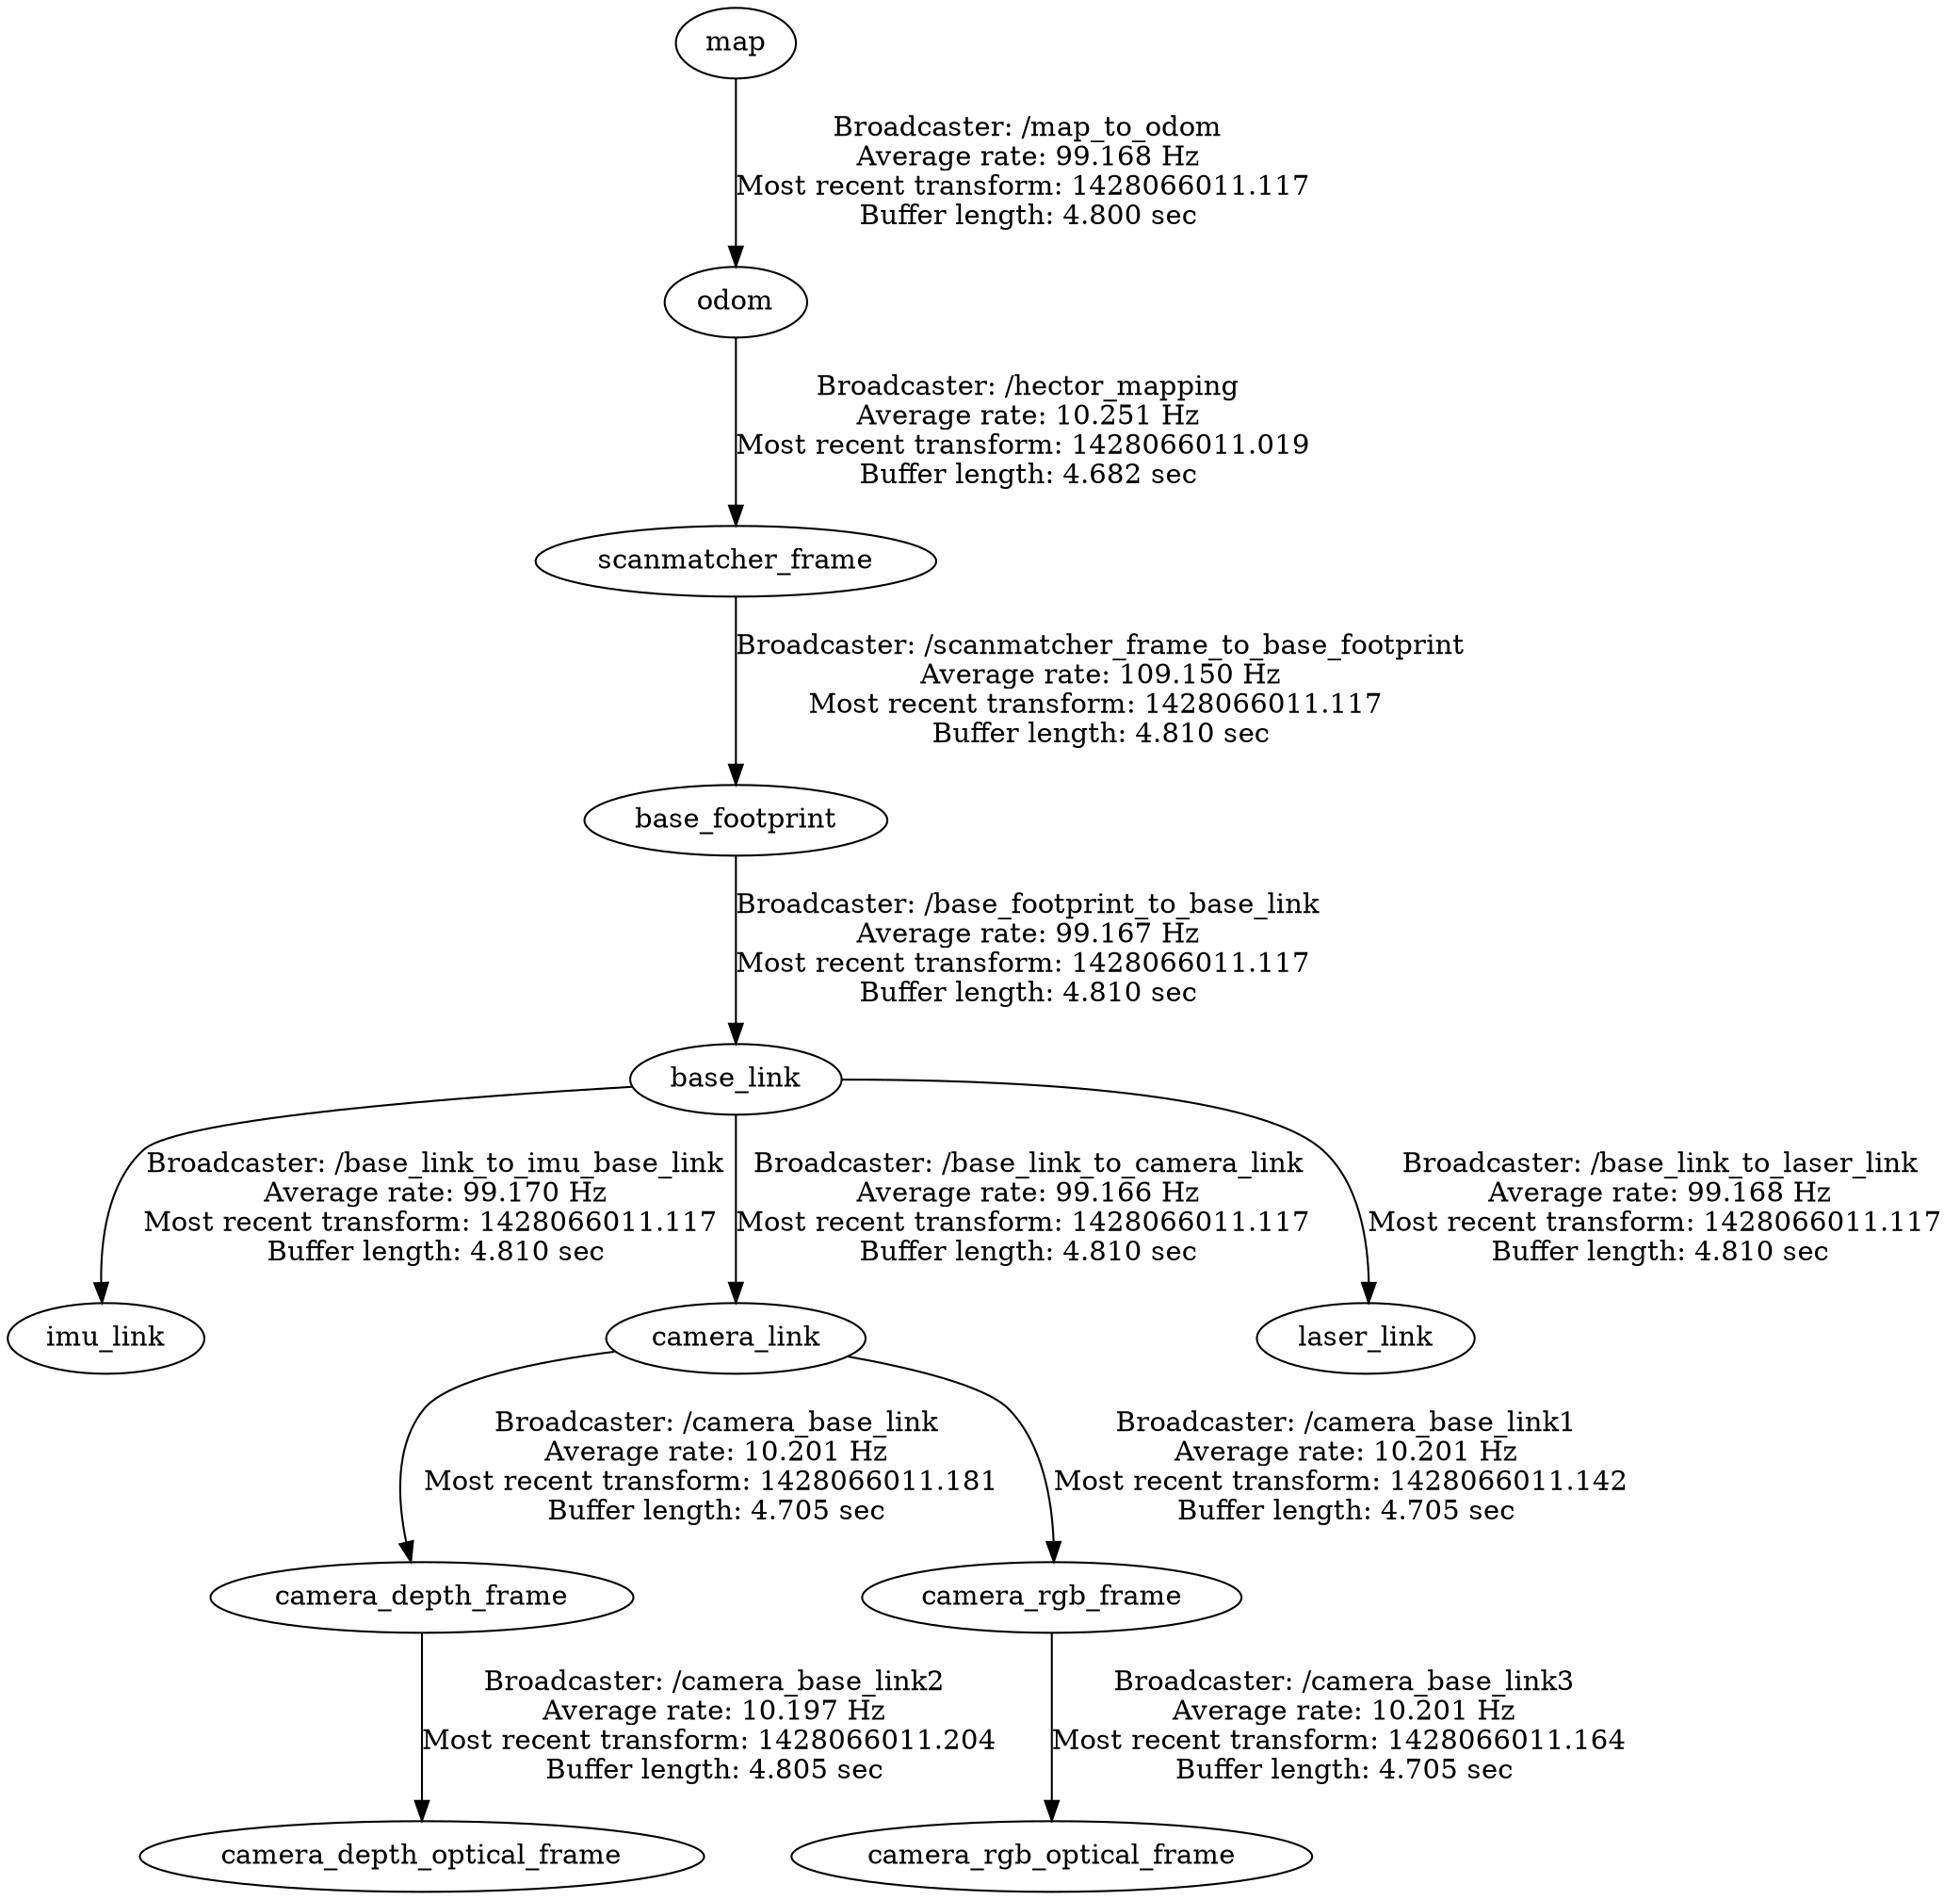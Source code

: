 digraph G {
"base_link" -> "imu_link"[label="Broadcaster: /base_link_to_imu_base_link\nAverage rate: 99.170 Hz\nMost recent transform: 1428066011.117 \nBuffer length: 4.810 sec\n"];
"base_footprint" -> "base_link"[label="Broadcaster: /base_footprint_to_base_link\nAverage rate: 99.167 Hz\nMost recent transform: 1428066011.117 \nBuffer length: 4.810 sec\n"];
"scanmatcher_frame" -> "base_footprint"[label="Broadcaster: /scanmatcher_frame_to_base_footprint\nAverage rate: 109.150 Hz\nMost recent transform: 1428066011.117 \nBuffer length: 4.810 sec\n"];
"base_link" -> "camera_link"[label="Broadcaster: /base_link_to_camera_link\nAverage rate: 99.166 Hz\nMost recent transform: 1428066011.117 \nBuffer length: 4.810 sec\n"];
"camera_depth_frame" -> "camera_depth_optical_frame"[label="Broadcaster: /camera_base_link2\nAverage rate: 10.197 Hz\nMost recent transform: 1428066011.204 \nBuffer length: 4.805 sec\n"];
"camera_link" -> "camera_depth_frame"[label="Broadcaster: /camera_base_link\nAverage rate: 10.201 Hz\nMost recent transform: 1428066011.181 \nBuffer length: 4.705 sec\n"];
"odom" -> "scanmatcher_frame"[label="Broadcaster: /hector_mapping\nAverage rate: 10.251 Hz\nMost recent transform: 1428066011.019 \nBuffer length: 4.682 sec\n"];
"base_link" -> "laser_link"[label="Broadcaster: /base_link_to_laser_link\nAverage rate: 99.168 Hz\nMost recent transform: 1428066011.117 \nBuffer length: 4.810 sec\n"];
"map" -> "odom"[label="Broadcaster: /map_to_odom\nAverage rate: 99.168 Hz\nMost recent transform: 1428066011.117 \nBuffer length: 4.800 sec\n"];
"camera_link" -> "camera_rgb_frame"[label="Broadcaster: /camera_base_link1\nAverage rate: 10.201 Hz\nMost recent transform: 1428066011.142 \nBuffer length: 4.705 sec\n"];
"camera_rgb_frame" -> "camera_rgb_optical_frame"[label="Broadcaster: /camera_base_link3\nAverage rate: 10.201 Hz\nMost recent transform: 1428066011.164 \nBuffer length: 4.705 sec\n"];
}
